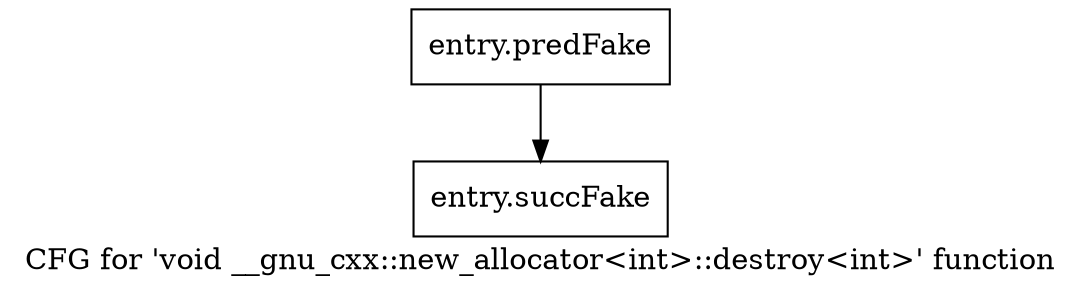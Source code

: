 digraph "CFG for 'void __gnu_cxx::new_allocator\<int\>::destroy\<int\>' function" {
	label="CFG for 'void __gnu_cxx::new_allocator\<int\>::destroy\<int\>' function";

	Node0x49cdb30 [shape=record,filename="",linenumber="",label="{entry.predFake}"];
	Node0x49cdb30 -> Node0x498d420[ callList="" memoryops="" filename="/proj/xbuilds/2019.2_0801_1/installs/lin64/Vivado/HEAD/tps/lnx64/gcc-6.2.0/lib/gcc/x86_64-pc-linux-gnu/6.2.0/../../../../include/c++/6.2.0/ext/new_allocator.h"];
	Node0x498d420 [shape=record,filename="/proj/xbuilds/2019.2_0801_1/installs/lin64/Vivado/HEAD/tps/lnx64/gcc-6.2.0/lib/gcc/x86_64-pc-linux-gnu/6.2.0/../../../../include/c++/6.2.0/ext/new_allocator.h",linenumber="124",label="{entry.succFake}"];
}

